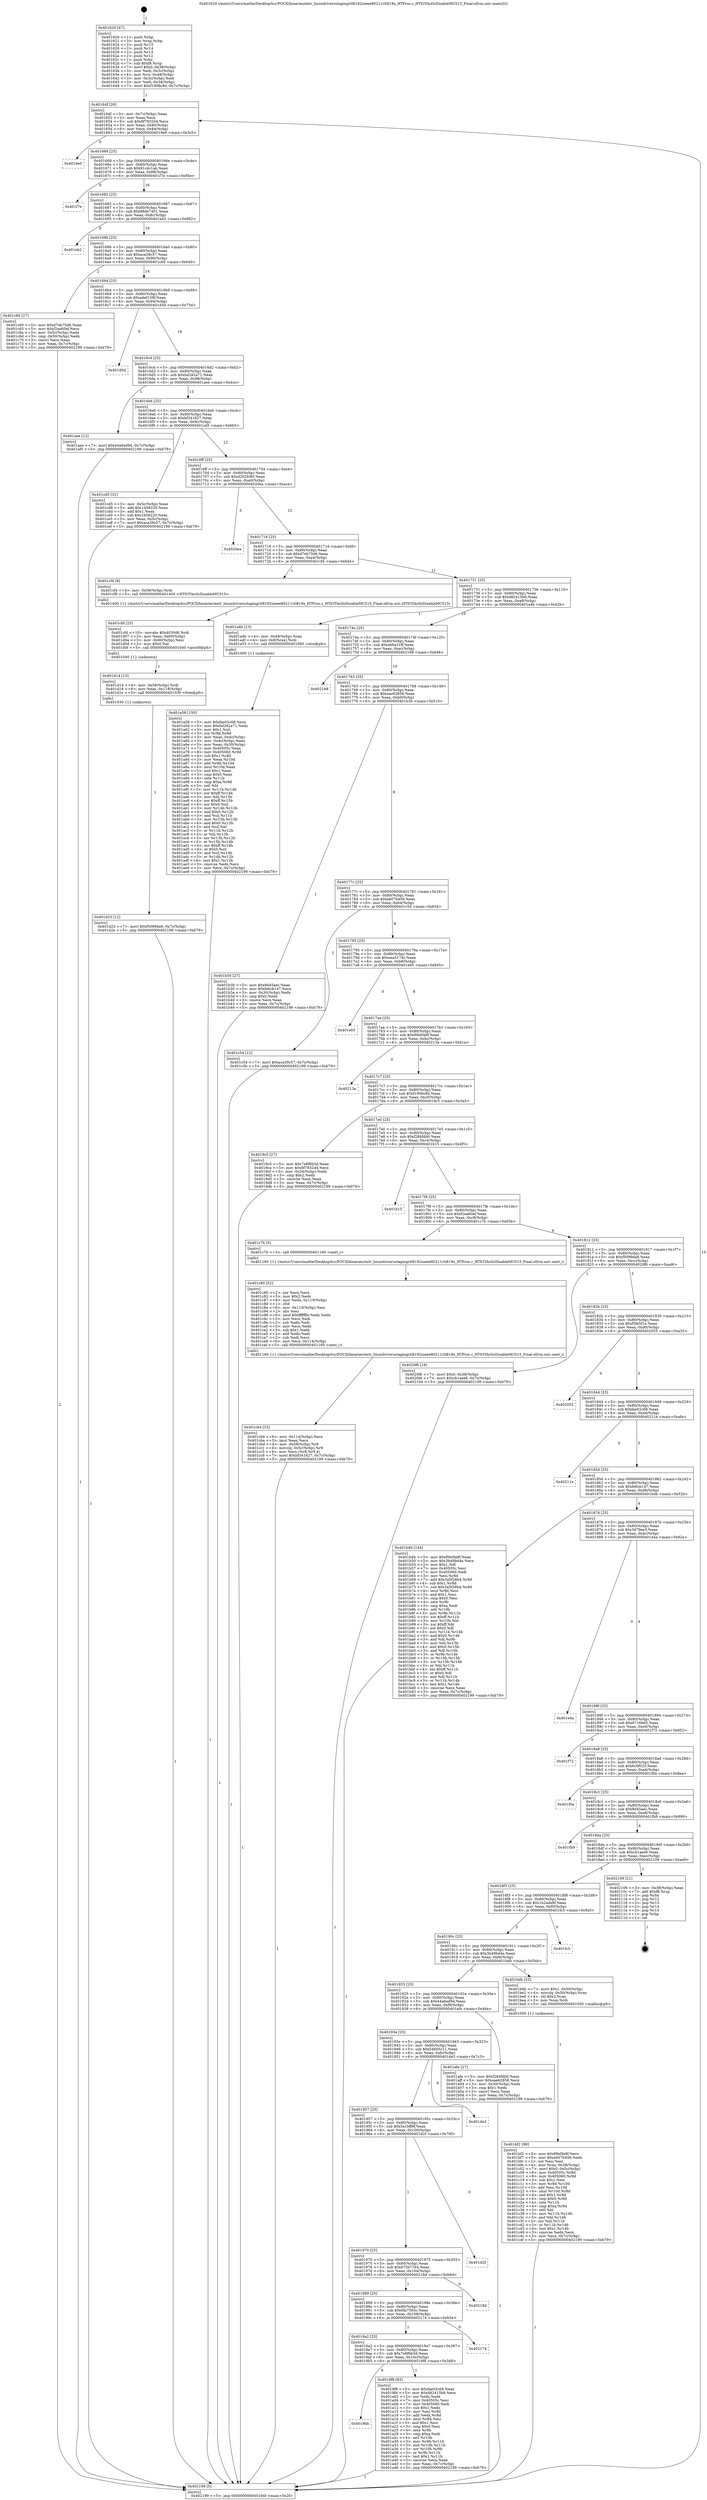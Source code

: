 digraph "0x401620" {
  label = "0x401620 (/mnt/c/Users/mathe/Desktop/tcc/POCII/binaries/extr_linuxdriversstagingrtl8192uieee80211rtl819x_HTProc.c_HTIOTActIsDisableMCS15_Final-ollvm.out::main(0))"
  labelloc = "t"
  node[shape=record]

  Entry [label="",width=0.3,height=0.3,shape=circle,fillcolor=black,style=filled]
  "0x40164f" [label="{
     0x40164f [26]\l
     | [instrs]\l
     &nbsp;&nbsp;0x40164f \<+3\>: mov -0x7c(%rbp),%eax\l
     &nbsp;&nbsp;0x401652 \<+2\>: mov %eax,%ecx\l
     &nbsp;&nbsp;0x401654 \<+6\>: sub $0x8f7832d4,%ecx\l
     &nbsp;&nbsp;0x40165a \<+3\>: mov %eax,-0x80(%rbp)\l
     &nbsp;&nbsp;0x40165d \<+6\>: mov %ecx,-0x84(%rbp)\l
     &nbsp;&nbsp;0x401663 \<+6\>: je 00000000004019e0 \<main+0x3c0\>\l
  }"]
  "0x4019e0" [label="{
     0x4019e0\l
  }", style=dashed]
  "0x401669" [label="{
     0x401669 [25]\l
     | [instrs]\l
     &nbsp;&nbsp;0x401669 \<+5\>: jmp 000000000040166e \<main+0x4e\>\l
     &nbsp;&nbsp;0x40166e \<+3\>: mov -0x80(%rbp),%eax\l
     &nbsp;&nbsp;0x401671 \<+5\>: sub $0x91cdc1ab,%eax\l
     &nbsp;&nbsp;0x401676 \<+6\>: mov %eax,-0x88(%rbp)\l
     &nbsp;&nbsp;0x40167c \<+6\>: je 0000000000401f7e \<main+0x95e\>\l
  }"]
  Exit [label="",width=0.3,height=0.3,shape=circle,fillcolor=black,style=filled,peripheries=2]
  "0x401f7e" [label="{
     0x401f7e\l
  }", style=dashed]
  "0x401682" [label="{
     0x401682 [25]\l
     | [instrs]\l
     &nbsp;&nbsp;0x401682 \<+5\>: jmp 0000000000401687 \<main+0x67\>\l
     &nbsp;&nbsp;0x401687 \<+3\>: mov -0x80(%rbp),%eax\l
     &nbsp;&nbsp;0x40168a \<+5\>: sub $0x98de7401,%eax\l
     &nbsp;&nbsp;0x40168f \<+6\>: mov %eax,-0x8c(%rbp)\l
     &nbsp;&nbsp;0x401695 \<+6\>: je 0000000000401eb2 \<main+0x892\>\l
  }"]
  "0x401d23" [label="{
     0x401d23 [12]\l
     | [instrs]\l
     &nbsp;&nbsp;0x401d23 \<+7\>: movl $0xf5099da9,-0x7c(%rbp)\l
     &nbsp;&nbsp;0x401d2a \<+5\>: jmp 0000000000402199 \<main+0xb79\>\l
  }"]
  "0x401eb2" [label="{
     0x401eb2\l
  }", style=dashed]
  "0x40169b" [label="{
     0x40169b [25]\l
     | [instrs]\l
     &nbsp;&nbsp;0x40169b \<+5\>: jmp 00000000004016a0 \<main+0x80\>\l
     &nbsp;&nbsp;0x4016a0 \<+3\>: mov -0x80(%rbp),%eax\l
     &nbsp;&nbsp;0x4016a3 \<+5\>: sub $0xaca39c57,%eax\l
     &nbsp;&nbsp;0x4016a8 \<+6\>: mov %eax,-0x90(%rbp)\l
     &nbsp;&nbsp;0x4016ae \<+6\>: je 0000000000401c60 \<main+0x640\>\l
  }"]
  "0x401d14" [label="{
     0x401d14 [15]\l
     | [instrs]\l
     &nbsp;&nbsp;0x401d14 \<+4\>: mov -0x58(%rbp),%rdi\l
     &nbsp;&nbsp;0x401d18 \<+6\>: mov %eax,-0x118(%rbp)\l
     &nbsp;&nbsp;0x401d1e \<+5\>: call 0000000000401030 \<free@plt\>\l
     | [calls]\l
     &nbsp;&nbsp;0x401030 \{1\} (unknown)\l
  }"]
  "0x401c60" [label="{
     0x401c60 [27]\l
     | [instrs]\l
     &nbsp;&nbsp;0x401c60 \<+5\>: mov $0xd7eb75d6,%eax\l
     &nbsp;&nbsp;0x401c65 \<+5\>: mov $0xf2aa60ef,%ecx\l
     &nbsp;&nbsp;0x401c6a \<+3\>: mov -0x5c(%rbp),%edx\l
     &nbsp;&nbsp;0x401c6d \<+3\>: cmp -0x50(%rbp),%edx\l
     &nbsp;&nbsp;0x401c70 \<+3\>: cmovl %ecx,%eax\l
     &nbsp;&nbsp;0x401c73 \<+3\>: mov %eax,-0x7c(%rbp)\l
     &nbsp;&nbsp;0x401c76 \<+5\>: jmp 0000000000402199 \<main+0xb79\>\l
  }"]
  "0x4016b4" [label="{
     0x4016b4 [25]\l
     | [instrs]\l
     &nbsp;&nbsp;0x4016b4 \<+5\>: jmp 00000000004016b9 \<main+0x99\>\l
     &nbsp;&nbsp;0x4016b9 \<+3\>: mov -0x80(%rbp),%eax\l
     &nbsp;&nbsp;0x4016bc \<+5\>: sub $0xadef158f,%eax\l
     &nbsp;&nbsp;0x4016c1 \<+6\>: mov %eax,-0x94(%rbp)\l
     &nbsp;&nbsp;0x4016c7 \<+6\>: je 0000000000401d5d \<main+0x73d\>\l
  }"]
  "0x401cfd" [label="{
     0x401cfd [23]\l
     | [instrs]\l
     &nbsp;&nbsp;0x401cfd \<+10\>: movabs $0x4030d6,%rdi\l
     &nbsp;&nbsp;0x401d07 \<+3\>: mov %eax,-0x60(%rbp)\l
     &nbsp;&nbsp;0x401d0a \<+3\>: mov -0x60(%rbp),%esi\l
     &nbsp;&nbsp;0x401d0d \<+2\>: mov $0x0,%al\l
     &nbsp;&nbsp;0x401d0f \<+5\>: call 0000000000401040 \<printf@plt\>\l
     | [calls]\l
     &nbsp;&nbsp;0x401040 \{1\} (unknown)\l
  }"]
  "0x401d5d" [label="{
     0x401d5d\l
  }", style=dashed]
  "0x4016cd" [label="{
     0x4016cd [25]\l
     | [instrs]\l
     &nbsp;&nbsp;0x4016cd \<+5\>: jmp 00000000004016d2 \<main+0xb2\>\l
     &nbsp;&nbsp;0x4016d2 \<+3\>: mov -0x80(%rbp),%eax\l
     &nbsp;&nbsp;0x4016d5 \<+5\>: sub $0xbd282a71,%eax\l
     &nbsp;&nbsp;0x4016da \<+6\>: mov %eax,-0x98(%rbp)\l
     &nbsp;&nbsp;0x4016e0 \<+6\>: je 0000000000401aee \<main+0x4ce\>\l
  }"]
  "0x401cb4" [label="{
     0x401cb4 [33]\l
     | [instrs]\l
     &nbsp;&nbsp;0x401cb4 \<+6\>: mov -0x114(%rbp),%ecx\l
     &nbsp;&nbsp;0x401cba \<+3\>: imul %eax,%ecx\l
     &nbsp;&nbsp;0x401cbd \<+4\>: mov -0x58(%rbp),%r8\l
     &nbsp;&nbsp;0x401cc1 \<+4\>: movslq -0x5c(%rbp),%r9\l
     &nbsp;&nbsp;0x401cc5 \<+4\>: mov %ecx,(%r8,%r9,4)\l
     &nbsp;&nbsp;0x401cc9 \<+7\>: movl $0xbf341627,-0x7c(%rbp)\l
     &nbsp;&nbsp;0x401cd0 \<+5\>: jmp 0000000000402199 \<main+0xb79\>\l
  }"]
  "0x401aee" [label="{
     0x401aee [12]\l
     | [instrs]\l
     &nbsp;&nbsp;0x401aee \<+7\>: movl $0x44a6ed9d,-0x7c(%rbp)\l
     &nbsp;&nbsp;0x401af5 \<+5\>: jmp 0000000000402199 \<main+0xb79\>\l
  }"]
  "0x4016e6" [label="{
     0x4016e6 [25]\l
     | [instrs]\l
     &nbsp;&nbsp;0x4016e6 \<+5\>: jmp 00000000004016eb \<main+0xcb\>\l
     &nbsp;&nbsp;0x4016eb \<+3\>: mov -0x80(%rbp),%eax\l
     &nbsp;&nbsp;0x4016ee \<+5\>: sub $0xbf341627,%eax\l
     &nbsp;&nbsp;0x4016f3 \<+6\>: mov %eax,-0x9c(%rbp)\l
     &nbsp;&nbsp;0x4016f9 \<+6\>: je 0000000000401cd5 \<main+0x6b5\>\l
  }"]
  "0x401c80" [label="{
     0x401c80 [52]\l
     | [instrs]\l
     &nbsp;&nbsp;0x401c80 \<+2\>: xor %ecx,%ecx\l
     &nbsp;&nbsp;0x401c82 \<+5\>: mov $0x2,%edx\l
     &nbsp;&nbsp;0x401c87 \<+6\>: mov %edx,-0x110(%rbp)\l
     &nbsp;&nbsp;0x401c8d \<+1\>: cltd\l
     &nbsp;&nbsp;0x401c8e \<+6\>: mov -0x110(%rbp),%esi\l
     &nbsp;&nbsp;0x401c94 \<+2\>: idiv %esi\l
     &nbsp;&nbsp;0x401c96 \<+6\>: imul $0xfffffffe,%edx,%edx\l
     &nbsp;&nbsp;0x401c9c \<+2\>: mov %ecx,%edi\l
     &nbsp;&nbsp;0x401c9e \<+2\>: sub %edx,%edi\l
     &nbsp;&nbsp;0x401ca0 \<+2\>: mov %ecx,%edx\l
     &nbsp;&nbsp;0x401ca2 \<+3\>: sub $0x1,%edx\l
     &nbsp;&nbsp;0x401ca5 \<+2\>: add %edx,%edi\l
     &nbsp;&nbsp;0x401ca7 \<+2\>: sub %edi,%ecx\l
     &nbsp;&nbsp;0x401ca9 \<+6\>: mov %ecx,-0x114(%rbp)\l
     &nbsp;&nbsp;0x401caf \<+5\>: call 0000000000401160 \<next_i\>\l
     | [calls]\l
     &nbsp;&nbsp;0x401160 \{1\} (/mnt/c/Users/mathe/Desktop/tcc/POCII/binaries/extr_linuxdriversstagingrtl8192uieee80211rtl819x_HTProc.c_HTIOTActIsDisableMCS15_Final-ollvm.out::next_i)\l
  }"]
  "0x401cd5" [label="{
     0x401cd5 [31]\l
     | [instrs]\l
     &nbsp;&nbsp;0x401cd5 \<+3\>: mov -0x5c(%rbp),%eax\l
     &nbsp;&nbsp;0x401cd8 \<+5\>: add $0x1b58220,%eax\l
     &nbsp;&nbsp;0x401cdd \<+3\>: add $0x1,%eax\l
     &nbsp;&nbsp;0x401ce0 \<+5\>: sub $0x1b58220,%eax\l
     &nbsp;&nbsp;0x401ce5 \<+3\>: mov %eax,-0x5c(%rbp)\l
     &nbsp;&nbsp;0x401ce8 \<+7\>: movl $0xaca39c57,-0x7c(%rbp)\l
     &nbsp;&nbsp;0x401cef \<+5\>: jmp 0000000000402199 \<main+0xb79\>\l
  }"]
  "0x4016ff" [label="{
     0x4016ff [25]\l
     | [instrs]\l
     &nbsp;&nbsp;0x4016ff \<+5\>: jmp 0000000000401704 \<main+0xe4\>\l
     &nbsp;&nbsp;0x401704 \<+3\>: mov -0x80(%rbp),%eax\l
     &nbsp;&nbsp;0x401707 \<+5\>: sub $0xd202fc90,%eax\l
     &nbsp;&nbsp;0x40170c \<+6\>: mov %eax,-0xa0(%rbp)\l
     &nbsp;&nbsp;0x401712 \<+6\>: je 00000000004020ea \<main+0xaca\>\l
  }"]
  "0x401bf2" [label="{
     0x401bf2 [98]\l
     | [instrs]\l
     &nbsp;&nbsp;0x401bf2 \<+5\>: mov $0xf0b0fa9f,%ecx\l
     &nbsp;&nbsp;0x401bf7 \<+5\>: mov $0xeb07b459,%edx\l
     &nbsp;&nbsp;0x401bfc \<+2\>: xor %esi,%esi\l
     &nbsp;&nbsp;0x401bfe \<+4\>: mov %rax,-0x58(%rbp)\l
     &nbsp;&nbsp;0x401c02 \<+7\>: movl $0x0,-0x5c(%rbp)\l
     &nbsp;&nbsp;0x401c09 \<+8\>: mov 0x40505c,%r8d\l
     &nbsp;&nbsp;0x401c11 \<+8\>: mov 0x405060,%r9d\l
     &nbsp;&nbsp;0x401c19 \<+3\>: sub $0x1,%esi\l
     &nbsp;&nbsp;0x401c1c \<+3\>: mov %r8d,%r10d\l
     &nbsp;&nbsp;0x401c1f \<+3\>: add %esi,%r10d\l
     &nbsp;&nbsp;0x401c22 \<+4\>: imul %r10d,%r8d\l
     &nbsp;&nbsp;0x401c26 \<+4\>: and $0x1,%r8d\l
     &nbsp;&nbsp;0x401c2a \<+4\>: cmp $0x0,%r8d\l
     &nbsp;&nbsp;0x401c2e \<+4\>: sete %r11b\l
     &nbsp;&nbsp;0x401c32 \<+4\>: cmp $0xa,%r9d\l
     &nbsp;&nbsp;0x401c36 \<+3\>: setl %bl\l
     &nbsp;&nbsp;0x401c39 \<+3\>: mov %r11b,%r14b\l
     &nbsp;&nbsp;0x401c3c \<+3\>: and %bl,%r14b\l
     &nbsp;&nbsp;0x401c3f \<+3\>: xor %bl,%r11b\l
     &nbsp;&nbsp;0x401c42 \<+3\>: or %r11b,%r14b\l
     &nbsp;&nbsp;0x401c45 \<+4\>: test $0x1,%r14b\l
     &nbsp;&nbsp;0x401c49 \<+3\>: cmovne %edx,%ecx\l
     &nbsp;&nbsp;0x401c4c \<+3\>: mov %ecx,-0x7c(%rbp)\l
     &nbsp;&nbsp;0x401c4f \<+5\>: jmp 0000000000402199 \<main+0xb79\>\l
  }"]
  "0x4020ea" [label="{
     0x4020ea\l
  }", style=dashed]
  "0x401718" [label="{
     0x401718 [25]\l
     | [instrs]\l
     &nbsp;&nbsp;0x401718 \<+5\>: jmp 000000000040171d \<main+0xfd\>\l
     &nbsp;&nbsp;0x40171d \<+3\>: mov -0x80(%rbp),%eax\l
     &nbsp;&nbsp;0x401720 \<+5\>: sub $0xd7eb75d6,%eax\l
     &nbsp;&nbsp;0x401725 \<+6\>: mov %eax,-0xa4(%rbp)\l
     &nbsp;&nbsp;0x40172b \<+6\>: je 0000000000401cf4 \<main+0x6d4\>\l
  }"]
  "0x401a58" [label="{
     0x401a58 [150]\l
     | [instrs]\l
     &nbsp;&nbsp;0x401a58 \<+5\>: mov $0xfae02c68,%ecx\l
     &nbsp;&nbsp;0x401a5d \<+5\>: mov $0xbd282a71,%edx\l
     &nbsp;&nbsp;0x401a62 \<+3\>: mov $0x1,%sil\l
     &nbsp;&nbsp;0x401a65 \<+3\>: xor %r8d,%r8d\l
     &nbsp;&nbsp;0x401a68 \<+3\>: mov %eax,-0x4c(%rbp)\l
     &nbsp;&nbsp;0x401a6b \<+3\>: mov -0x4c(%rbp),%eax\l
     &nbsp;&nbsp;0x401a6e \<+3\>: mov %eax,-0x30(%rbp)\l
     &nbsp;&nbsp;0x401a71 \<+7\>: mov 0x40505c,%eax\l
     &nbsp;&nbsp;0x401a78 \<+8\>: mov 0x405060,%r9d\l
     &nbsp;&nbsp;0x401a80 \<+4\>: sub $0x1,%r8d\l
     &nbsp;&nbsp;0x401a84 \<+3\>: mov %eax,%r10d\l
     &nbsp;&nbsp;0x401a87 \<+3\>: add %r8d,%r10d\l
     &nbsp;&nbsp;0x401a8a \<+4\>: imul %r10d,%eax\l
     &nbsp;&nbsp;0x401a8e \<+3\>: and $0x1,%eax\l
     &nbsp;&nbsp;0x401a91 \<+3\>: cmp $0x0,%eax\l
     &nbsp;&nbsp;0x401a94 \<+4\>: sete %r11b\l
     &nbsp;&nbsp;0x401a98 \<+4\>: cmp $0xa,%r9d\l
     &nbsp;&nbsp;0x401a9c \<+3\>: setl %bl\l
     &nbsp;&nbsp;0x401a9f \<+3\>: mov %r11b,%r14b\l
     &nbsp;&nbsp;0x401aa2 \<+4\>: xor $0xff,%r14b\l
     &nbsp;&nbsp;0x401aa6 \<+3\>: mov %bl,%r15b\l
     &nbsp;&nbsp;0x401aa9 \<+4\>: xor $0xff,%r15b\l
     &nbsp;&nbsp;0x401aad \<+4\>: xor $0x0,%sil\l
     &nbsp;&nbsp;0x401ab1 \<+3\>: mov %r14b,%r12b\l
     &nbsp;&nbsp;0x401ab4 \<+4\>: and $0x0,%r12b\l
     &nbsp;&nbsp;0x401ab8 \<+3\>: and %sil,%r11b\l
     &nbsp;&nbsp;0x401abb \<+3\>: mov %r15b,%r13b\l
     &nbsp;&nbsp;0x401abe \<+4\>: and $0x0,%r13b\l
     &nbsp;&nbsp;0x401ac2 \<+3\>: and %sil,%bl\l
     &nbsp;&nbsp;0x401ac5 \<+3\>: or %r11b,%r12b\l
     &nbsp;&nbsp;0x401ac8 \<+3\>: or %bl,%r13b\l
     &nbsp;&nbsp;0x401acb \<+3\>: xor %r13b,%r12b\l
     &nbsp;&nbsp;0x401ace \<+3\>: or %r15b,%r14b\l
     &nbsp;&nbsp;0x401ad1 \<+4\>: xor $0xff,%r14b\l
     &nbsp;&nbsp;0x401ad5 \<+4\>: or $0x0,%sil\l
     &nbsp;&nbsp;0x401ad9 \<+3\>: and %sil,%r14b\l
     &nbsp;&nbsp;0x401adc \<+3\>: or %r14b,%r12b\l
     &nbsp;&nbsp;0x401adf \<+4\>: test $0x1,%r12b\l
     &nbsp;&nbsp;0x401ae3 \<+3\>: cmovne %edx,%ecx\l
     &nbsp;&nbsp;0x401ae6 \<+3\>: mov %ecx,-0x7c(%rbp)\l
     &nbsp;&nbsp;0x401ae9 \<+5\>: jmp 0000000000402199 \<main+0xb79\>\l
  }"]
  "0x401cf4" [label="{
     0x401cf4 [9]\l
     | [instrs]\l
     &nbsp;&nbsp;0x401cf4 \<+4\>: mov -0x58(%rbp),%rdi\l
     &nbsp;&nbsp;0x401cf8 \<+5\>: call 0000000000401400 \<HTIOTActIsDisableMCS15\>\l
     | [calls]\l
     &nbsp;&nbsp;0x401400 \{1\} (/mnt/c/Users/mathe/Desktop/tcc/POCII/binaries/extr_linuxdriversstagingrtl8192uieee80211rtl819x_HTProc.c_HTIOTActIsDisableMCS15_Final-ollvm.out::HTIOTActIsDisableMCS15)\l
  }"]
  "0x401731" [label="{
     0x401731 [25]\l
     | [instrs]\l
     &nbsp;&nbsp;0x401731 \<+5\>: jmp 0000000000401736 \<main+0x116\>\l
     &nbsp;&nbsp;0x401736 \<+3\>: mov -0x80(%rbp),%eax\l
     &nbsp;&nbsp;0x401739 \<+5\>: sub $0xd82415b9,%eax\l
     &nbsp;&nbsp;0x40173e \<+6\>: mov %eax,-0xa8(%rbp)\l
     &nbsp;&nbsp;0x401744 \<+6\>: je 0000000000401a4b \<main+0x42b\>\l
  }"]
  "0x4019bb" [label="{
     0x4019bb\l
  }", style=dashed]
  "0x401a4b" [label="{
     0x401a4b [13]\l
     | [instrs]\l
     &nbsp;&nbsp;0x401a4b \<+4\>: mov -0x48(%rbp),%rax\l
     &nbsp;&nbsp;0x401a4f \<+4\>: mov 0x8(%rax),%rdi\l
     &nbsp;&nbsp;0x401a53 \<+5\>: call 0000000000401060 \<atoi@plt\>\l
     | [calls]\l
     &nbsp;&nbsp;0x401060 \{1\} (unknown)\l
  }"]
  "0x40174a" [label="{
     0x40174a [25]\l
     | [instrs]\l
     &nbsp;&nbsp;0x40174a \<+5\>: jmp 000000000040174f \<main+0x12f\>\l
     &nbsp;&nbsp;0x40174f \<+3\>: mov -0x80(%rbp),%eax\l
     &nbsp;&nbsp;0x401752 \<+5\>: sub $0xe66a31ff,%eax\l
     &nbsp;&nbsp;0x401757 \<+6\>: mov %eax,-0xac(%rbp)\l
     &nbsp;&nbsp;0x40175d \<+6\>: je 0000000000402168 \<main+0xb48\>\l
  }"]
  "0x4019f8" [label="{
     0x4019f8 [83]\l
     | [instrs]\l
     &nbsp;&nbsp;0x4019f8 \<+5\>: mov $0xfae02c68,%eax\l
     &nbsp;&nbsp;0x4019fd \<+5\>: mov $0xd82415b9,%ecx\l
     &nbsp;&nbsp;0x401a02 \<+2\>: xor %edx,%edx\l
     &nbsp;&nbsp;0x401a04 \<+7\>: mov 0x40505c,%esi\l
     &nbsp;&nbsp;0x401a0b \<+7\>: mov 0x405060,%edi\l
     &nbsp;&nbsp;0x401a12 \<+3\>: sub $0x1,%edx\l
     &nbsp;&nbsp;0x401a15 \<+3\>: mov %esi,%r8d\l
     &nbsp;&nbsp;0x401a18 \<+3\>: add %edx,%r8d\l
     &nbsp;&nbsp;0x401a1b \<+4\>: imul %r8d,%esi\l
     &nbsp;&nbsp;0x401a1f \<+3\>: and $0x1,%esi\l
     &nbsp;&nbsp;0x401a22 \<+3\>: cmp $0x0,%esi\l
     &nbsp;&nbsp;0x401a25 \<+4\>: sete %r9b\l
     &nbsp;&nbsp;0x401a29 \<+3\>: cmp $0xa,%edi\l
     &nbsp;&nbsp;0x401a2c \<+4\>: setl %r10b\l
     &nbsp;&nbsp;0x401a30 \<+3\>: mov %r9b,%r11b\l
     &nbsp;&nbsp;0x401a33 \<+3\>: and %r10b,%r11b\l
     &nbsp;&nbsp;0x401a36 \<+3\>: xor %r10b,%r9b\l
     &nbsp;&nbsp;0x401a39 \<+3\>: or %r9b,%r11b\l
     &nbsp;&nbsp;0x401a3c \<+4\>: test $0x1,%r11b\l
     &nbsp;&nbsp;0x401a40 \<+3\>: cmovne %ecx,%eax\l
     &nbsp;&nbsp;0x401a43 \<+3\>: mov %eax,-0x7c(%rbp)\l
     &nbsp;&nbsp;0x401a46 \<+5\>: jmp 0000000000402199 \<main+0xb79\>\l
  }"]
  "0x402168" [label="{
     0x402168\l
  }", style=dashed]
  "0x401763" [label="{
     0x401763 [25]\l
     | [instrs]\l
     &nbsp;&nbsp;0x401763 \<+5\>: jmp 0000000000401768 \<main+0x148\>\l
     &nbsp;&nbsp;0x401768 \<+3\>: mov -0x80(%rbp),%eax\l
     &nbsp;&nbsp;0x40176b \<+5\>: sub $0xeae62858,%eax\l
     &nbsp;&nbsp;0x401770 \<+6\>: mov %eax,-0xb0(%rbp)\l
     &nbsp;&nbsp;0x401776 \<+6\>: je 0000000000401b30 \<main+0x510\>\l
  }"]
  "0x4019a2" [label="{
     0x4019a2 [25]\l
     | [instrs]\l
     &nbsp;&nbsp;0x4019a2 \<+5\>: jmp 00000000004019a7 \<main+0x387\>\l
     &nbsp;&nbsp;0x4019a7 \<+3\>: mov -0x80(%rbp),%eax\l
     &nbsp;&nbsp;0x4019aa \<+5\>: sub $0x7e8f6b3d,%eax\l
     &nbsp;&nbsp;0x4019af \<+6\>: mov %eax,-0x10c(%rbp)\l
     &nbsp;&nbsp;0x4019b5 \<+6\>: je 00000000004019f8 \<main+0x3d8\>\l
  }"]
  "0x401b30" [label="{
     0x401b30 [27]\l
     | [instrs]\l
     &nbsp;&nbsp;0x401b30 \<+5\>: mov $0x8d45aec,%eax\l
     &nbsp;&nbsp;0x401b35 \<+5\>: mov $0xfe6cb147,%ecx\l
     &nbsp;&nbsp;0x401b3a \<+3\>: mov -0x30(%rbp),%edx\l
     &nbsp;&nbsp;0x401b3d \<+3\>: cmp $0x0,%edx\l
     &nbsp;&nbsp;0x401b40 \<+3\>: cmove %ecx,%eax\l
     &nbsp;&nbsp;0x401b43 \<+3\>: mov %eax,-0x7c(%rbp)\l
     &nbsp;&nbsp;0x401b46 \<+5\>: jmp 0000000000402199 \<main+0xb79\>\l
  }"]
  "0x40177c" [label="{
     0x40177c [25]\l
     | [instrs]\l
     &nbsp;&nbsp;0x40177c \<+5\>: jmp 0000000000401781 \<main+0x161\>\l
     &nbsp;&nbsp;0x401781 \<+3\>: mov -0x80(%rbp),%eax\l
     &nbsp;&nbsp;0x401784 \<+5\>: sub $0xeb07b459,%eax\l
     &nbsp;&nbsp;0x401789 \<+6\>: mov %eax,-0xb4(%rbp)\l
     &nbsp;&nbsp;0x40178f \<+6\>: je 0000000000401c54 \<main+0x634\>\l
  }"]
  "0x402174" [label="{
     0x402174\l
  }", style=dashed]
  "0x401c54" [label="{
     0x401c54 [12]\l
     | [instrs]\l
     &nbsp;&nbsp;0x401c54 \<+7\>: movl $0xaca39c57,-0x7c(%rbp)\l
     &nbsp;&nbsp;0x401c5b \<+5\>: jmp 0000000000402199 \<main+0xb79\>\l
  }"]
  "0x401795" [label="{
     0x401795 [25]\l
     | [instrs]\l
     &nbsp;&nbsp;0x401795 \<+5\>: jmp 000000000040179a \<main+0x17a\>\l
     &nbsp;&nbsp;0x40179a \<+3\>: mov -0x80(%rbp),%eax\l
     &nbsp;&nbsp;0x40179d \<+5\>: sub $0xeea5174c,%eax\l
     &nbsp;&nbsp;0x4017a2 \<+6\>: mov %eax,-0xb8(%rbp)\l
     &nbsp;&nbsp;0x4017a8 \<+6\>: je 0000000000401e65 \<main+0x845\>\l
  }"]
  "0x401989" [label="{
     0x401989 [25]\l
     | [instrs]\l
     &nbsp;&nbsp;0x401989 \<+5\>: jmp 000000000040198e \<main+0x36e\>\l
     &nbsp;&nbsp;0x40198e \<+3\>: mov -0x80(%rbp),%eax\l
     &nbsp;&nbsp;0x401991 \<+5\>: sub $0x6fa7593c,%eax\l
     &nbsp;&nbsp;0x401996 \<+6\>: mov %eax,-0x108(%rbp)\l
     &nbsp;&nbsp;0x40199c \<+6\>: je 0000000000402174 \<main+0xb54\>\l
  }"]
  "0x401e65" [label="{
     0x401e65\l
  }", style=dashed]
  "0x4017ae" [label="{
     0x4017ae [25]\l
     | [instrs]\l
     &nbsp;&nbsp;0x4017ae \<+5\>: jmp 00000000004017b3 \<main+0x193\>\l
     &nbsp;&nbsp;0x4017b3 \<+3\>: mov -0x80(%rbp),%eax\l
     &nbsp;&nbsp;0x4017b6 \<+5\>: sub $0xf0b0fa9f,%eax\l
     &nbsp;&nbsp;0x4017bb \<+6\>: mov %eax,-0xbc(%rbp)\l
     &nbsp;&nbsp;0x4017c1 \<+6\>: je 000000000040213a \<main+0xb1a\>\l
  }"]
  "0x40218d" [label="{
     0x40218d\l
  }", style=dashed]
  "0x40213a" [label="{
     0x40213a\l
  }", style=dashed]
  "0x4017c7" [label="{
     0x4017c7 [25]\l
     | [instrs]\l
     &nbsp;&nbsp;0x4017c7 \<+5\>: jmp 00000000004017cc \<main+0x1ac\>\l
     &nbsp;&nbsp;0x4017cc \<+3\>: mov -0x80(%rbp),%eax\l
     &nbsp;&nbsp;0x4017cf \<+5\>: sub $0xf1908c8d,%eax\l
     &nbsp;&nbsp;0x4017d4 \<+6\>: mov %eax,-0xc0(%rbp)\l
     &nbsp;&nbsp;0x4017da \<+6\>: je 00000000004019c5 \<main+0x3a5\>\l
  }"]
  "0x401970" [label="{
     0x401970 [25]\l
     | [instrs]\l
     &nbsp;&nbsp;0x401970 \<+5\>: jmp 0000000000401975 \<main+0x355\>\l
     &nbsp;&nbsp;0x401975 \<+3\>: mov -0x80(%rbp),%eax\l
     &nbsp;&nbsp;0x401978 \<+5\>: sub $0x675b7164,%eax\l
     &nbsp;&nbsp;0x40197d \<+6\>: mov %eax,-0x104(%rbp)\l
     &nbsp;&nbsp;0x401983 \<+6\>: je 000000000040218d \<main+0xb6d\>\l
  }"]
  "0x4019c5" [label="{
     0x4019c5 [27]\l
     | [instrs]\l
     &nbsp;&nbsp;0x4019c5 \<+5\>: mov $0x7e8f6b3d,%eax\l
     &nbsp;&nbsp;0x4019ca \<+5\>: mov $0x8f7832d4,%ecx\l
     &nbsp;&nbsp;0x4019cf \<+3\>: mov -0x34(%rbp),%edx\l
     &nbsp;&nbsp;0x4019d2 \<+3\>: cmp $0x2,%edx\l
     &nbsp;&nbsp;0x4019d5 \<+3\>: cmovne %ecx,%eax\l
     &nbsp;&nbsp;0x4019d8 \<+3\>: mov %eax,-0x7c(%rbp)\l
     &nbsp;&nbsp;0x4019db \<+5\>: jmp 0000000000402199 \<main+0xb79\>\l
  }"]
  "0x4017e0" [label="{
     0x4017e0 [25]\l
     | [instrs]\l
     &nbsp;&nbsp;0x4017e0 \<+5\>: jmp 00000000004017e5 \<main+0x1c5\>\l
     &nbsp;&nbsp;0x4017e5 \<+3\>: mov -0x80(%rbp),%eax\l
     &nbsp;&nbsp;0x4017e8 \<+5\>: sub $0xf284fdb0,%eax\l
     &nbsp;&nbsp;0x4017ed \<+6\>: mov %eax,-0xc4(%rbp)\l
     &nbsp;&nbsp;0x4017f3 \<+6\>: je 0000000000401b15 \<main+0x4f5\>\l
  }"]
  "0x402199" [label="{
     0x402199 [5]\l
     | [instrs]\l
     &nbsp;&nbsp;0x402199 \<+5\>: jmp 000000000040164f \<main+0x2f\>\l
  }"]
  "0x401620" [label="{
     0x401620 [47]\l
     | [instrs]\l
     &nbsp;&nbsp;0x401620 \<+1\>: push %rbp\l
     &nbsp;&nbsp;0x401621 \<+3\>: mov %rsp,%rbp\l
     &nbsp;&nbsp;0x401624 \<+2\>: push %r15\l
     &nbsp;&nbsp;0x401626 \<+2\>: push %r14\l
     &nbsp;&nbsp;0x401628 \<+2\>: push %r13\l
     &nbsp;&nbsp;0x40162a \<+2\>: push %r12\l
     &nbsp;&nbsp;0x40162c \<+1\>: push %rbx\l
     &nbsp;&nbsp;0x40162d \<+7\>: sub $0xf8,%rsp\l
     &nbsp;&nbsp;0x401634 \<+7\>: movl $0x0,-0x38(%rbp)\l
     &nbsp;&nbsp;0x40163b \<+3\>: mov %edi,-0x3c(%rbp)\l
     &nbsp;&nbsp;0x40163e \<+4\>: mov %rsi,-0x48(%rbp)\l
     &nbsp;&nbsp;0x401642 \<+3\>: mov -0x3c(%rbp),%edi\l
     &nbsp;&nbsp;0x401645 \<+3\>: mov %edi,-0x34(%rbp)\l
     &nbsp;&nbsp;0x401648 \<+7\>: movl $0xf1908c8d,-0x7c(%rbp)\l
  }"]
  "0x401d2f" [label="{
     0x401d2f\l
  }", style=dashed]
  "0x401b15" [label="{
     0x401b15\l
  }", style=dashed]
  "0x4017f9" [label="{
     0x4017f9 [25]\l
     | [instrs]\l
     &nbsp;&nbsp;0x4017f9 \<+5\>: jmp 00000000004017fe \<main+0x1de\>\l
     &nbsp;&nbsp;0x4017fe \<+3\>: mov -0x80(%rbp),%eax\l
     &nbsp;&nbsp;0x401801 \<+5\>: sub $0xf2aa60ef,%eax\l
     &nbsp;&nbsp;0x401806 \<+6\>: mov %eax,-0xc8(%rbp)\l
     &nbsp;&nbsp;0x40180c \<+6\>: je 0000000000401c7b \<main+0x65b\>\l
  }"]
  "0x401957" [label="{
     0x401957 [25]\l
     | [instrs]\l
     &nbsp;&nbsp;0x401957 \<+5\>: jmp 000000000040195c \<main+0x33c\>\l
     &nbsp;&nbsp;0x40195c \<+3\>: mov -0x80(%rbp),%eax\l
     &nbsp;&nbsp;0x40195f \<+5\>: sub $0x5a1bff9f,%eax\l
     &nbsp;&nbsp;0x401964 \<+6\>: mov %eax,-0x100(%rbp)\l
     &nbsp;&nbsp;0x40196a \<+6\>: je 0000000000401d2f \<main+0x70f\>\l
  }"]
  "0x401c7b" [label="{
     0x401c7b [5]\l
     | [instrs]\l
     &nbsp;&nbsp;0x401c7b \<+5\>: call 0000000000401160 \<next_i\>\l
     | [calls]\l
     &nbsp;&nbsp;0x401160 \{1\} (/mnt/c/Users/mathe/Desktop/tcc/POCII/binaries/extr_linuxdriversstagingrtl8192uieee80211rtl819x_HTProc.c_HTIOTActIsDisableMCS15_Final-ollvm.out::next_i)\l
  }"]
  "0x401812" [label="{
     0x401812 [25]\l
     | [instrs]\l
     &nbsp;&nbsp;0x401812 \<+5\>: jmp 0000000000401817 \<main+0x1f7\>\l
     &nbsp;&nbsp;0x401817 \<+3\>: mov -0x80(%rbp),%eax\l
     &nbsp;&nbsp;0x40181a \<+5\>: sub $0xf5099da9,%eax\l
     &nbsp;&nbsp;0x40181f \<+6\>: mov %eax,-0xcc(%rbp)\l
     &nbsp;&nbsp;0x401825 \<+6\>: je 00000000004020f6 \<main+0xad6\>\l
  }"]
  "0x401de3" [label="{
     0x401de3\l
  }", style=dashed]
  "0x4020f6" [label="{
     0x4020f6 [19]\l
     | [instrs]\l
     &nbsp;&nbsp;0x4020f6 \<+7\>: movl $0x0,-0x38(%rbp)\l
     &nbsp;&nbsp;0x4020fd \<+7\>: movl $0xcb1aee6,-0x7c(%rbp)\l
     &nbsp;&nbsp;0x402104 \<+5\>: jmp 0000000000402199 \<main+0xb79\>\l
  }"]
  "0x40182b" [label="{
     0x40182b [25]\l
     | [instrs]\l
     &nbsp;&nbsp;0x40182b \<+5\>: jmp 0000000000401830 \<main+0x210\>\l
     &nbsp;&nbsp;0x401830 \<+3\>: mov -0x80(%rbp),%eax\l
     &nbsp;&nbsp;0x401833 \<+5\>: sub $0xf5fe5f1e,%eax\l
     &nbsp;&nbsp;0x401838 \<+6\>: mov %eax,-0xd0(%rbp)\l
     &nbsp;&nbsp;0x40183e \<+6\>: je 0000000000402055 \<main+0xa35\>\l
  }"]
  "0x40193e" [label="{
     0x40193e [25]\l
     | [instrs]\l
     &nbsp;&nbsp;0x40193e \<+5\>: jmp 0000000000401943 \<main+0x323\>\l
     &nbsp;&nbsp;0x401943 \<+3\>: mov -0x80(%rbp),%eax\l
     &nbsp;&nbsp;0x401946 \<+5\>: sub $0x54605c11,%eax\l
     &nbsp;&nbsp;0x40194b \<+6\>: mov %eax,-0xfc(%rbp)\l
     &nbsp;&nbsp;0x401951 \<+6\>: je 0000000000401de3 \<main+0x7c3\>\l
  }"]
  "0x402055" [label="{
     0x402055\l
  }", style=dashed]
  "0x401844" [label="{
     0x401844 [25]\l
     | [instrs]\l
     &nbsp;&nbsp;0x401844 \<+5\>: jmp 0000000000401849 \<main+0x229\>\l
     &nbsp;&nbsp;0x401849 \<+3\>: mov -0x80(%rbp),%eax\l
     &nbsp;&nbsp;0x40184c \<+5\>: sub $0xfae02c68,%eax\l
     &nbsp;&nbsp;0x401851 \<+6\>: mov %eax,-0xd4(%rbp)\l
     &nbsp;&nbsp;0x401857 \<+6\>: je 000000000040211e \<main+0xafe\>\l
  }"]
  "0x401afa" [label="{
     0x401afa [27]\l
     | [instrs]\l
     &nbsp;&nbsp;0x401afa \<+5\>: mov $0xf284fdb0,%eax\l
     &nbsp;&nbsp;0x401aff \<+5\>: mov $0xeae62858,%ecx\l
     &nbsp;&nbsp;0x401b04 \<+3\>: mov -0x30(%rbp),%edx\l
     &nbsp;&nbsp;0x401b07 \<+3\>: cmp $0x1,%edx\l
     &nbsp;&nbsp;0x401b0a \<+3\>: cmovl %ecx,%eax\l
     &nbsp;&nbsp;0x401b0d \<+3\>: mov %eax,-0x7c(%rbp)\l
     &nbsp;&nbsp;0x401b10 \<+5\>: jmp 0000000000402199 \<main+0xb79\>\l
  }"]
  "0x40211e" [label="{
     0x40211e\l
  }", style=dashed]
  "0x40185d" [label="{
     0x40185d [25]\l
     | [instrs]\l
     &nbsp;&nbsp;0x40185d \<+5\>: jmp 0000000000401862 \<main+0x242\>\l
     &nbsp;&nbsp;0x401862 \<+3\>: mov -0x80(%rbp),%eax\l
     &nbsp;&nbsp;0x401865 \<+5\>: sub $0xfe6cb147,%eax\l
     &nbsp;&nbsp;0x40186a \<+6\>: mov %eax,-0xd8(%rbp)\l
     &nbsp;&nbsp;0x401870 \<+6\>: je 0000000000401b4b \<main+0x52b\>\l
  }"]
  "0x401925" [label="{
     0x401925 [25]\l
     | [instrs]\l
     &nbsp;&nbsp;0x401925 \<+5\>: jmp 000000000040192a \<main+0x30a\>\l
     &nbsp;&nbsp;0x40192a \<+3\>: mov -0x80(%rbp),%eax\l
     &nbsp;&nbsp;0x40192d \<+5\>: sub $0x44a6ed9d,%eax\l
     &nbsp;&nbsp;0x401932 \<+6\>: mov %eax,-0xf8(%rbp)\l
     &nbsp;&nbsp;0x401938 \<+6\>: je 0000000000401afa \<main+0x4da\>\l
  }"]
  "0x401b4b" [label="{
     0x401b4b [144]\l
     | [instrs]\l
     &nbsp;&nbsp;0x401b4b \<+5\>: mov $0xf0b0fa9f,%eax\l
     &nbsp;&nbsp;0x401b50 \<+5\>: mov $0x3b49bd4e,%ecx\l
     &nbsp;&nbsp;0x401b55 \<+2\>: mov $0x1,%dl\l
     &nbsp;&nbsp;0x401b57 \<+7\>: mov 0x40505c,%esi\l
     &nbsp;&nbsp;0x401b5e \<+7\>: mov 0x405060,%edi\l
     &nbsp;&nbsp;0x401b65 \<+3\>: mov %esi,%r8d\l
     &nbsp;&nbsp;0x401b68 \<+7\>: add $0x3a5f26b4,%r8d\l
     &nbsp;&nbsp;0x401b6f \<+4\>: sub $0x1,%r8d\l
     &nbsp;&nbsp;0x401b73 \<+7\>: sub $0x3a5f26b4,%r8d\l
     &nbsp;&nbsp;0x401b7a \<+4\>: imul %r8d,%esi\l
     &nbsp;&nbsp;0x401b7e \<+3\>: and $0x1,%esi\l
     &nbsp;&nbsp;0x401b81 \<+3\>: cmp $0x0,%esi\l
     &nbsp;&nbsp;0x401b84 \<+4\>: sete %r9b\l
     &nbsp;&nbsp;0x401b88 \<+3\>: cmp $0xa,%edi\l
     &nbsp;&nbsp;0x401b8b \<+4\>: setl %r10b\l
     &nbsp;&nbsp;0x401b8f \<+3\>: mov %r9b,%r11b\l
     &nbsp;&nbsp;0x401b92 \<+4\>: xor $0xff,%r11b\l
     &nbsp;&nbsp;0x401b96 \<+3\>: mov %r10b,%bl\l
     &nbsp;&nbsp;0x401b99 \<+3\>: xor $0xff,%bl\l
     &nbsp;&nbsp;0x401b9c \<+3\>: xor $0x0,%dl\l
     &nbsp;&nbsp;0x401b9f \<+3\>: mov %r11b,%r14b\l
     &nbsp;&nbsp;0x401ba2 \<+4\>: and $0x0,%r14b\l
     &nbsp;&nbsp;0x401ba6 \<+3\>: and %dl,%r9b\l
     &nbsp;&nbsp;0x401ba9 \<+3\>: mov %bl,%r15b\l
     &nbsp;&nbsp;0x401bac \<+4\>: and $0x0,%r15b\l
     &nbsp;&nbsp;0x401bb0 \<+3\>: and %dl,%r10b\l
     &nbsp;&nbsp;0x401bb3 \<+3\>: or %r9b,%r14b\l
     &nbsp;&nbsp;0x401bb6 \<+3\>: or %r10b,%r15b\l
     &nbsp;&nbsp;0x401bb9 \<+3\>: xor %r15b,%r14b\l
     &nbsp;&nbsp;0x401bbc \<+3\>: or %bl,%r11b\l
     &nbsp;&nbsp;0x401bbf \<+4\>: xor $0xff,%r11b\l
     &nbsp;&nbsp;0x401bc3 \<+3\>: or $0x0,%dl\l
     &nbsp;&nbsp;0x401bc6 \<+3\>: and %dl,%r11b\l
     &nbsp;&nbsp;0x401bc9 \<+3\>: or %r11b,%r14b\l
     &nbsp;&nbsp;0x401bcc \<+4\>: test $0x1,%r14b\l
     &nbsp;&nbsp;0x401bd0 \<+3\>: cmovne %ecx,%eax\l
     &nbsp;&nbsp;0x401bd3 \<+3\>: mov %eax,-0x7c(%rbp)\l
     &nbsp;&nbsp;0x401bd6 \<+5\>: jmp 0000000000402199 \<main+0xb79\>\l
  }"]
  "0x401876" [label="{
     0x401876 [25]\l
     | [instrs]\l
     &nbsp;&nbsp;0x401876 \<+5\>: jmp 000000000040187b \<main+0x25b\>\l
     &nbsp;&nbsp;0x40187b \<+3\>: mov -0x80(%rbp),%eax\l
     &nbsp;&nbsp;0x40187e \<+5\>: sub $0x3d79ee3,%eax\l
     &nbsp;&nbsp;0x401883 \<+6\>: mov %eax,-0xdc(%rbp)\l
     &nbsp;&nbsp;0x401889 \<+6\>: je 0000000000401e4a \<main+0x82a\>\l
  }"]
  "0x401bdb" [label="{
     0x401bdb [23]\l
     | [instrs]\l
     &nbsp;&nbsp;0x401bdb \<+7\>: movl $0x1,-0x50(%rbp)\l
     &nbsp;&nbsp;0x401be2 \<+4\>: movslq -0x50(%rbp),%rax\l
     &nbsp;&nbsp;0x401be6 \<+4\>: shl $0x2,%rax\l
     &nbsp;&nbsp;0x401bea \<+3\>: mov %rax,%rdi\l
     &nbsp;&nbsp;0x401bed \<+5\>: call 0000000000401050 \<malloc@plt\>\l
     | [calls]\l
     &nbsp;&nbsp;0x401050 \{1\} (unknown)\l
  }"]
  "0x401e4a" [label="{
     0x401e4a\l
  }", style=dashed]
  "0x40188f" [label="{
     0x40188f [25]\l
     | [instrs]\l
     &nbsp;&nbsp;0x40188f \<+5\>: jmp 0000000000401894 \<main+0x274\>\l
     &nbsp;&nbsp;0x401894 \<+3\>: mov -0x80(%rbp),%eax\l
     &nbsp;&nbsp;0x401897 \<+5\>: sub $0x6716b65,%eax\l
     &nbsp;&nbsp;0x40189c \<+6\>: mov %eax,-0xe0(%rbp)\l
     &nbsp;&nbsp;0x4018a2 \<+6\>: je 0000000000401f72 \<main+0x952\>\l
  }"]
  "0x40190c" [label="{
     0x40190c [25]\l
     | [instrs]\l
     &nbsp;&nbsp;0x40190c \<+5\>: jmp 0000000000401911 \<main+0x2f1\>\l
     &nbsp;&nbsp;0x401911 \<+3\>: mov -0x80(%rbp),%eax\l
     &nbsp;&nbsp;0x401914 \<+5\>: sub $0x3b49bd4e,%eax\l
     &nbsp;&nbsp;0x401919 \<+6\>: mov %eax,-0xf4(%rbp)\l
     &nbsp;&nbsp;0x40191f \<+6\>: je 0000000000401bdb \<main+0x5bb\>\l
  }"]
  "0x401f72" [label="{
     0x401f72\l
  }", style=dashed]
  "0x4018a8" [label="{
     0x4018a8 [25]\l
     | [instrs]\l
     &nbsp;&nbsp;0x4018a8 \<+5\>: jmp 00000000004018ad \<main+0x28d\>\l
     &nbsp;&nbsp;0x4018ad \<+3\>: mov -0x80(%rbp),%eax\l
     &nbsp;&nbsp;0x4018b0 \<+5\>: sub $0x6c0f025,%eax\l
     &nbsp;&nbsp;0x4018b5 \<+6\>: mov %eax,-0xe4(%rbp)\l
     &nbsp;&nbsp;0x4018bb \<+6\>: je 0000000000401f0a \<main+0x8ea\>\l
  }"]
  "0x401fc5" [label="{
     0x401fc5\l
  }", style=dashed]
  "0x401f0a" [label="{
     0x401f0a\l
  }", style=dashed]
  "0x4018c1" [label="{
     0x4018c1 [25]\l
     | [instrs]\l
     &nbsp;&nbsp;0x4018c1 \<+5\>: jmp 00000000004018c6 \<main+0x2a6\>\l
     &nbsp;&nbsp;0x4018c6 \<+3\>: mov -0x80(%rbp),%eax\l
     &nbsp;&nbsp;0x4018c9 \<+5\>: sub $0x8d45aec,%eax\l
     &nbsp;&nbsp;0x4018ce \<+6\>: mov %eax,-0xe8(%rbp)\l
     &nbsp;&nbsp;0x4018d4 \<+6\>: je 0000000000401fb9 \<main+0x999\>\l
  }"]
  "0x4018f3" [label="{
     0x4018f3 [25]\l
     | [instrs]\l
     &nbsp;&nbsp;0x4018f3 \<+5\>: jmp 00000000004018f8 \<main+0x2d8\>\l
     &nbsp;&nbsp;0x4018f8 \<+3\>: mov -0x80(%rbp),%eax\l
     &nbsp;&nbsp;0x4018fb \<+5\>: sub $0x1b2ade6f,%eax\l
     &nbsp;&nbsp;0x401900 \<+6\>: mov %eax,-0xf0(%rbp)\l
     &nbsp;&nbsp;0x401906 \<+6\>: je 0000000000401fc5 \<main+0x9a5\>\l
  }"]
  "0x401fb9" [label="{
     0x401fb9\l
  }", style=dashed]
  "0x4018da" [label="{
     0x4018da [25]\l
     | [instrs]\l
     &nbsp;&nbsp;0x4018da \<+5\>: jmp 00000000004018df \<main+0x2bf\>\l
     &nbsp;&nbsp;0x4018df \<+3\>: mov -0x80(%rbp),%eax\l
     &nbsp;&nbsp;0x4018e2 \<+5\>: sub $0xcb1aee6,%eax\l
     &nbsp;&nbsp;0x4018e7 \<+6\>: mov %eax,-0xec(%rbp)\l
     &nbsp;&nbsp;0x4018ed \<+6\>: je 0000000000402109 \<main+0xae9\>\l
  }"]
  "0x402109" [label="{
     0x402109 [21]\l
     | [instrs]\l
     &nbsp;&nbsp;0x402109 \<+3\>: mov -0x38(%rbp),%eax\l
     &nbsp;&nbsp;0x40210c \<+7\>: add $0xf8,%rsp\l
     &nbsp;&nbsp;0x402113 \<+1\>: pop %rbx\l
     &nbsp;&nbsp;0x402114 \<+2\>: pop %r12\l
     &nbsp;&nbsp;0x402116 \<+2\>: pop %r13\l
     &nbsp;&nbsp;0x402118 \<+2\>: pop %r14\l
     &nbsp;&nbsp;0x40211a \<+2\>: pop %r15\l
     &nbsp;&nbsp;0x40211c \<+1\>: pop %rbp\l
     &nbsp;&nbsp;0x40211d \<+1\>: ret\l
  }"]
  Entry -> "0x401620" [label=" 1"]
  "0x40164f" -> "0x4019e0" [label=" 0"]
  "0x40164f" -> "0x401669" [label=" 16"]
  "0x402109" -> Exit [label=" 1"]
  "0x401669" -> "0x401f7e" [label=" 0"]
  "0x401669" -> "0x401682" [label=" 16"]
  "0x4020f6" -> "0x402199" [label=" 1"]
  "0x401682" -> "0x401eb2" [label=" 0"]
  "0x401682" -> "0x40169b" [label=" 16"]
  "0x401d23" -> "0x402199" [label=" 1"]
  "0x40169b" -> "0x401c60" [label=" 2"]
  "0x40169b" -> "0x4016b4" [label=" 14"]
  "0x401d14" -> "0x401d23" [label=" 1"]
  "0x4016b4" -> "0x401d5d" [label=" 0"]
  "0x4016b4" -> "0x4016cd" [label=" 14"]
  "0x401cfd" -> "0x401d14" [label=" 1"]
  "0x4016cd" -> "0x401aee" [label=" 1"]
  "0x4016cd" -> "0x4016e6" [label=" 13"]
  "0x401cf4" -> "0x401cfd" [label=" 1"]
  "0x4016e6" -> "0x401cd5" [label=" 1"]
  "0x4016e6" -> "0x4016ff" [label=" 12"]
  "0x401cd5" -> "0x402199" [label=" 1"]
  "0x4016ff" -> "0x4020ea" [label=" 0"]
  "0x4016ff" -> "0x401718" [label=" 12"]
  "0x401cb4" -> "0x402199" [label=" 1"]
  "0x401718" -> "0x401cf4" [label=" 1"]
  "0x401718" -> "0x401731" [label=" 11"]
  "0x401c80" -> "0x401cb4" [label=" 1"]
  "0x401731" -> "0x401a4b" [label=" 1"]
  "0x401731" -> "0x40174a" [label=" 10"]
  "0x401c7b" -> "0x401c80" [label=" 1"]
  "0x40174a" -> "0x402168" [label=" 0"]
  "0x40174a" -> "0x401763" [label=" 10"]
  "0x401c60" -> "0x402199" [label=" 2"]
  "0x401763" -> "0x401b30" [label=" 1"]
  "0x401763" -> "0x40177c" [label=" 9"]
  "0x401bf2" -> "0x402199" [label=" 1"]
  "0x40177c" -> "0x401c54" [label=" 1"]
  "0x40177c" -> "0x401795" [label=" 8"]
  "0x401bdb" -> "0x401bf2" [label=" 1"]
  "0x401795" -> "0x401e65" [label=" 0"]
  "0x401795" -> "0x4017ae" [label=" 8"]
  "0x401b30" -> "0x402199" [label=" 1"]
  "0x4017ae" -> "0x40213a" [label=" 0"]
  "0x4017ae" -> "0x4017c7" [label=" 8"]
  "0x401afa" -> "0x402199" [label=" 1"]
  "0x4017c7" -> "0x4019c5" [label=" 1"]
  "0x4017c7" -> "0x4017e0" [label=" 7"]
  "0x4019c5" -> "0x402199" [label=" 1"]
  "0x401620" -> "0x40164f" [label=" 1"]
  "0x402199" -> "0x40164f" [label=" 15"]
  "0x401a58" -> "0x402199" [label=" 1"]
  "0x4017e0" -> "0x401b15" [label=" 0"]
  "0x4017e0" -> "0x4017f9" [label=" 7"]
  "0x401a4b" -> "0x401a58" [label=" 1"]
  "0x4017f9" -> "0x401c7b" [label=" 1"]
  "0x4017f9" -> "0x401812" [label=" 6"]
  "0x4019a2" -> "0x4019bb" [label=" 0"]
  "0x401812" -> "0x4020f6" [label=" 1"]
  "0x401812" -> "0x40182b" [label=" 5"]
  "0x4019a2" -> "0x4019f8" [label=" 1"]
  "0x40182b" -> "0x402055" [label=" 0"]
  "0x40182b" -> "0x401844" [label=" 5"]
  "0x401989" -> "0x4019a2" [label=" 1"]
  "0x401844" -> "0x40211e" [label=" 0"]
  "0x401844" -> "0x40185d" [label=" 5"]
  "0x401989" -> "0x402174" [label=" 0"]
  "0x40185d" -> "0x401b4b" [label=" 1"]
  "0x40185d" -> "0x401876" [label=" 4"]
  "0x401970" -> "0x401989" [label=" 1"]
  "0x401876" -> "0x401e4a" [label=" 0"]
  "0x401876" -> "0x40188f" [label=" 4"]
  "0x401970" -> "0x40218d" [label=" 0"]
  "0x40188f" -> "0x401f72" [label=" 0"]
  "0x40188f" -> "0x4018a8" [label=" 4"]
  "0x401957" -> "0x401970" [label=" 1"]
  "0x4018a8" -> "0x401f0a" [label=" 0"]
  "0x4018a8" -> "0x4018c1" [label=" 4"]
  "0x401957" -> "0x401d2f" [label=" 0"]
  "0x4018c1" -> "0x401fb9" [label=" 0"]
  "0x4018c1" -> "0x4018da" [label=" 4"]
  "0x40193e" -> "0x401957" [label=" 1"]
  "0x4018da" -> "0x402109" [label=" 1"]
  "0x4018da" -> "0x4018f3" [label=" 3"]
  "0x4019f8" -> "0x402199" [label=" 1"]
  "0x4018f3" -> "0x401fc5" [label=" 0"]
  "0x4018f3" -> "0x40190c" [label=" 3"]
  "0x401aee" -> "0x402199" [label=" 1"]
  "0x40190c" -> "0x401bdb" [label=" 1"]
  "0x40190c" -> "0x401925" [label=" 2"]
  "0x401b4b" -> "0x402199" [label=" 1"]
  "0x401925" -> "0x401afa" [label=" 1"]
  "0x401925" -> "0x40193e" [label=" 1"]
  "0x401c54" -> "0x402199" [label=" 1"]
  "0x40193e" -> "0x401de3" [label=" 0"]
}
